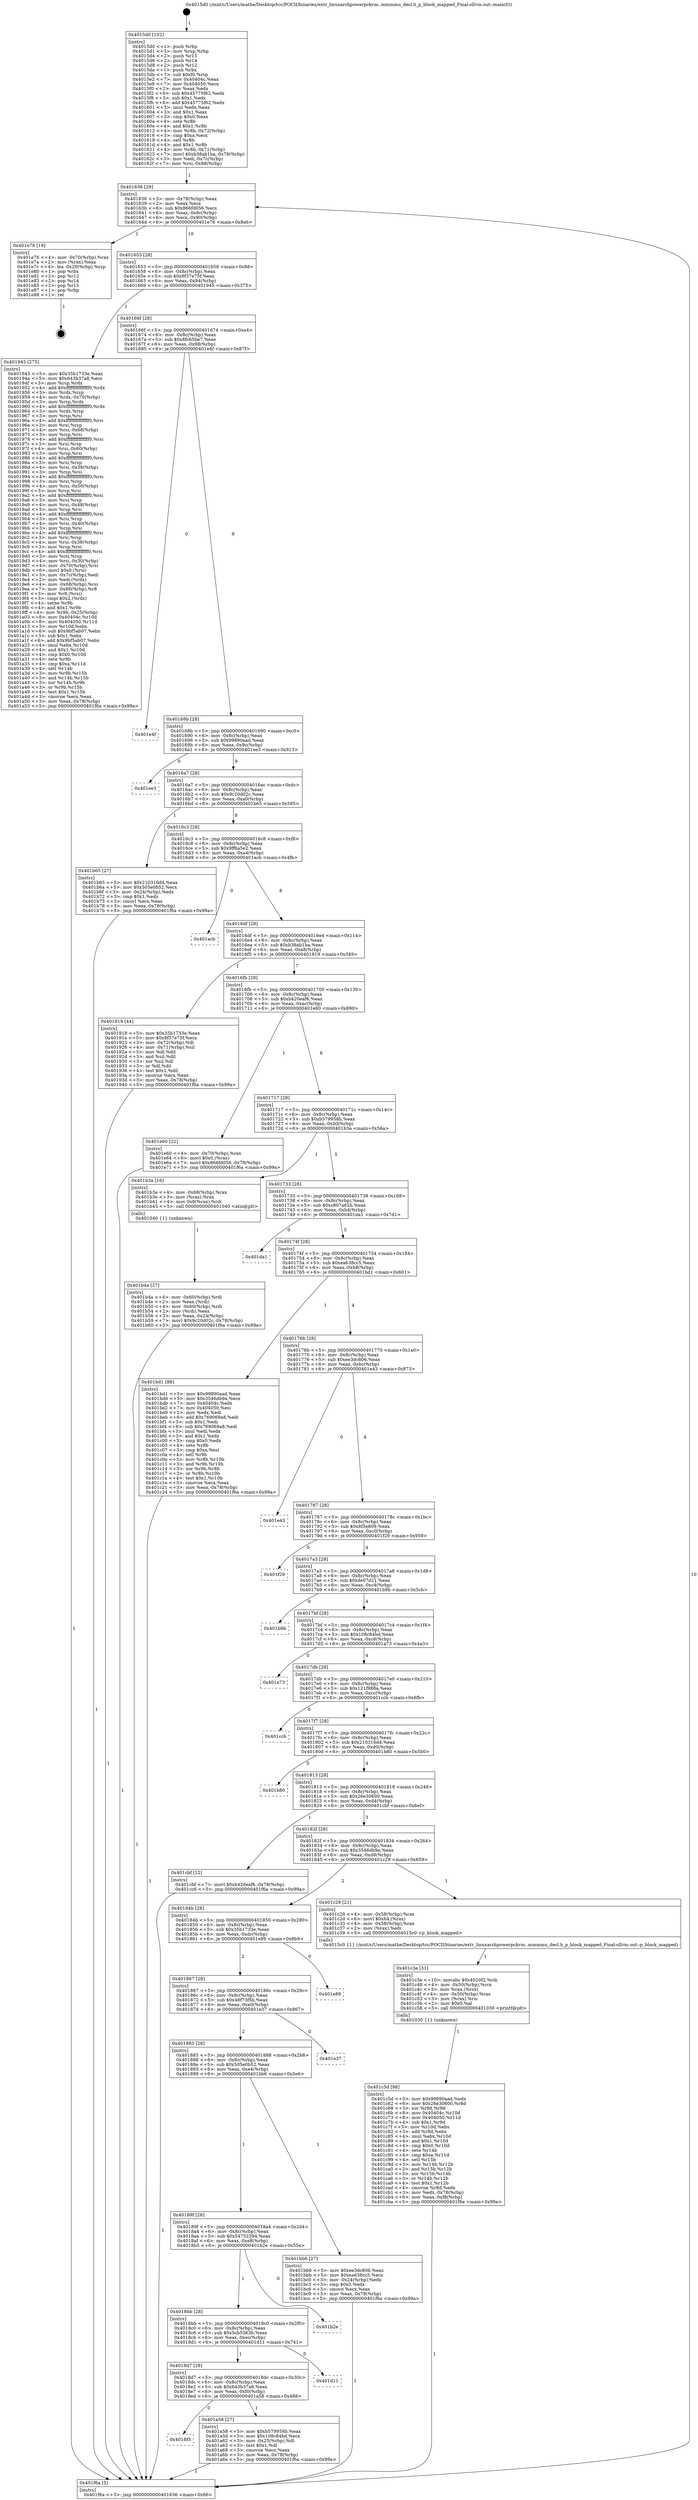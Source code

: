 digraph "0x4015d0" {
  label = "0x4015d0 (/mnt/c/Users/mathe/Desktop/tcc/POCII/binaries/extr_linuxarchpowerpckvm..mmmmu_decl.h_p_block_mapped_Final-ollvm.out::main(0))"
  labelloc = "t"
  node[shape=record]

  Entry [label="",width=0.3,height=0.3,shape=circle,fillcolor=black,style=filled]
  "0x401636" [label="{
     0x401636 [29]\l
     | [instrs]\l
     &nbsp;&nbsp;0x401636 \<+3\>: mov -0x78(%rbp),%eax\l
     &nbsp;&nbsp;0x401639 \<+2\>: mov %eax,%ecx\l
     &nbsp;&nbsp;0x40163b \<+6\>: sub $0x866fd056,%ecx\l
     &nbsp;&nbsp;0x401641 \<+6\>: mov %eax,-0x8c(%rbp)\l
     &nbsp;&nbsp;0x401647 \<+6\>: mov %ecx,-0x90(%rbp)\l
     &nbsp;&nbsp;0x40164d \<+6\>: je 0000000000401e76 \<main+0x8a6\>\l
  }"]
  "0x401e76" [label="{
     0x401e76 [19]\l
     | [instrs]\l
     &nbsp;&nbsp;0x401e76 \<+4\>: mov -0x70(%rbp),%rax\l
     &nbsp;&nbsp;0x401e7a \<+2\>: mov (%rax),%eax\l
     &nbsp;&nbsp;0x401e7c \<+4\>: lea -0x20(%rbp),%rsp\l
     &nbsp;&nbsp;0x401e80 \<+1\>: pop %rbx\l
     &nbsp;&nbsp;0x401e81 \<+2\>: pop %r12\l
     &nbsp;&nbsp;0x401e83 \<+2\>: pop %r14\l
     &nbsp;&nbsp;0x401e85 \<+2\>: pop %r15\l
     &nbsp;&nbsp;0x401e87 \<+1\>: pop %rbp\l
     &nbsp;&nbsp;0x401e88 \<+1\>: ret\l
  }"]
  "0x401653" [label="{
     0x401653 [28]\l
     | [instrs]\l
     &nbsp;&nbsp;0x401653 \<+5\>: jmp 0000000000401658 \<main+0x88\>\l
     &nbsp;&nbsp;0x401658 \<+6\>: mov -0x8c(%rbp),%eax\l
     &nbsp;&nbsp;0x40165e \<+5\>: sub $0x8f37e75f,%eax\l
     &nbsp;&nbsp;0x401663 \<+6\>: mov %eax,-0x94(%rbp)\l
     &nbsp;&nbsp;0x401669 \<+6\>: je 0000000000401945 \<main+0x375\>\l
  }"]
  Exit [label="",width=0.3,height=0.3,shape=circle,fillcolor=black,style=filled,peripheries=2]
  "0x401945" [label="{
     0x401945 [275]\l
     | [instrs]\l
     &nbsp;&nbsp;0x401945 \<+5\>: mov $0x35b1733e,%eax\l
     &nbsp;&nbsp;0x40194a \<+5\>: mov $0x643b37a8,%ecx\l
     &nbsp;&nbsp;0x40194f \<+3\>: mov %rsp,%rdx\l
     &nbsp;&nbsp;0x401952 \<+4\>: add $0xfffffffffffffff0,%rdx\l
     &nbsp;&nbsp;0x401956 \<+3\>: mov %rdx,%rsp\l
     &nbsp;&nbsp;0x401959 \<+4\>: mov %rdx,-0x70(%rbp)\l
     &nbsp;&nbsp;0x40195d \<+3\>: mov %rsp,%rdx\l
     &nbsp;&nbsp;0x401960 \<+4\>: add $0xfffffffffffffff0,%rdx\l
     &nbsp;&nbsp;0x401964 \<+3\>: mov %rdx,%rsp\l
     &nbsp;&nbsp;0x401967 \<+3\>: mov %rsp,%rsi\l
     &nbsp;&nbsp;0x40196a \<+4\>: add $0xfffffffffffffff0,%rsi\l
     &nbsp;&nbsp;0x40196e \<+3\>: mov %rsi,%rsp\l
     &nbsp;&nbsp;0x401971 \<+4\>: mov %rsi,-0x68(%rbp)\l
     &nbsp;&nbsp;0x401975 \<+3\>: mov %rsp,%rsi\l
     &nbsp;&nbsp;0x401978 \<+4\>: add $0xfffffffffffffff0,%rsi\l
     &nbsp;&nbsp;0x40197c \<+3\>: mov %rsi,%rsp\l
     &nbsp;&nbsp;0x40197f \<+4\>: mov %rsi,-0x60(%rbp)\l
     &nbsp;&nbsp;0x401983 \<+3\>: mov %rsp,%rsi\l
     &nbsp;&nbsp;0x401986 \<+4\>: add $0xfffffffffffffff0,%rsi\l
     &nbsp;&nbsp;0x40198a \<+3\>: mov %rsi,%rsp\l
     &nbsp;&nbsp;0x40198d \<+4\>: mov %rsi,-0x58(%rbp)\l
     &nbsp;&nbsp;0x401991 \<+3\>: mov %rsp,%rsi\l
     &nbsp;&nbsp;0x401994 \<+4\>: add $0xfffffffffffffff0,%rsi\l
     &nbsp;&nbsp;0x401998 \<+3\>: mov %rsi,%rsp\l
     &nbsp;&nbsp;0x40199b \<+4\>: mov %rsi,-0x50(%rbp)\l
     &nbsp;&nbsp;0x40199f \<+3\>: mov %rsp,%rsi\l
     &nbsp;&nbsp;0x4019a2 \<+4\>: add $0xfffffffffffffff0,%rsi\l
     &nbsp;&nbsp;0x4019a6 \<+3\>: mov %rsi,%rsp\l
     &nbsp;&nbsp;0x4019a9 \<+4\>: mov %rsi,-0x48(%rbp)\l
     &nbsp;&nbsp;0x4019ad \<+3\>: mov %rsp,%rsi\l
     &nbsp;&nbsp;0x4019b0 \<+4\>: add $0xfffffffffffffff0,%rsi\l
     &nbsp;&nbsp;0x4019b4 \<+3\>: mov %rsi,%rsp\l
     &nbsp;&nbsp;0x4019b7 \<+4\>: mov %rsi,-0x40(%rbp)\l
     &nbsp;&nbsp;0x4019bb \<+3\>: mov %rsp,%rsi\l
     &nbsp;&nbsp;0x4019be \<+4\>: add $0xfffffffffffffff0,%rsi\l
     &nbsp;&nbsp;0x4019c2 \<+3\>: mov %rsi,%rsp\l
     &nbsp;&nbsp;0x4019c5 \<+4\>: mov %rsi,-0x38(%rbp)\l
     &nbsp;&nbsp;0x4019c9 \<+3\>: mov %rsp,%rsi\l
     &nbsp;&nbsp;0x4019cc \<+4\>: add $0xfffffffffffffff0,%rsi\l
     &nbsp;&nbsp;0x4019d0 \<+3\>: mov %rsi,%rsp\l
     &nbsp;&nbsp;0x4019d3 \<+4\>: mov %rsi,-0x30(%rbp)\l
     &nbsp;&nbsp;0x4019d7 \<+4\>: mov -0x70(%rbp),%rsi\l
     &nbsp;&nbsp;0x4019db \<+6\>: movl $0x0,(%rsi)\l
     &nbsp;&nbsp;0x4019e1 \<+3\>: mov -0x7c(%rbp),%edi\l
     &nbsp;&nbsp;0x4019e4 \<+2\>: mov %edi,(%rdx)\l
     &nbsp;&nbsp;0x4019e6 \<+4\>: mov -0x68(%rbp),%rsi\l
     &nbsp;&nbsp;0x4019ea \<+7\>: mov -0x88(%rbp),%r8\l
     &nbsp;&nbsp;0x4019f1 \<+3\>: mov %r8,(%rsi)\l
     &nbsp;&nbsp;0x4019f4 \<+3\>: cmpl $0x2,(%rdx)\l
     &nbsp;&nbsp;0x4019f7 \<+4\>: setne %r9b\l
     &nbsp;&nbsp;0x4019fb \<+4\>: and $0x1,%r9b\l
     &nbsp;&nbsp;0x4019ff \<+4\>: mov %r9b,-0x25(%rbp)\l
     &nbsp;&nbsp;0x401a03 \<+8\>: mov 0x40404c,%r10d\l
     &nbsp;&nbsp;0x401a0b \<+8\>: mov 0x404050,%r11d\l
     &nbsp;&nbsp;0x401a13 \<+3\>: mov %r10d,%ebx\l
     &nbsp;&nbsp;0x401a16 \<+6\>: sub $0x9bf5ab07,%ebx\l
     &nbsp;&nbsp;0x401a1c \<+3\>: sub $0x1,%ebx\l
     &nbsp;&nbsp;0x401a1f \<+6\>: add $0x9bf5ab07,%ebx\l
     &nbsp;&nbsp;0x401a25 \<+4\>: imul %ebx,%r10d\l
     &nbsp;&nbsp;0x401a29 \<+4\>: and $0x1,%r10d\l
     &nbsp;&nbsp;0x401a2d \<+4\>: cmp $0x0,%r10d\l
     &nbsp;&nbsp;0x401a31 \<+4\>: sete %r9b\l
     &nbsp;&nbsp;0x401a35 \<+4\>: cmp $0xa,%r11d\l
     &nbsp;&nbsp;0x401a39 \<+4\>: setl %r14b\l
     &nbsp;&nbsp;0x401a3d \<+3\>: mov %r9b,%r15b\l
     &nbsp;&nbsp;0x401a40 \<+3\>: and %r14b,%r15b\l
     &nbsp;&nbsp;0x401a43 \<+3\>: xor %r14b,%r9b\l
     &nbsp;&nbsp;0x401a46 \<+3\>: or %r9b,%r15b\l
     &nbsp;&nbsp;0x401a49 \<+4\>: test $0x1,%r15b\l
     &nbsp;&nbsp;0x401a4d \<+3\>: cmovne %ecx,%eax\l
     &nbsp;&nbsp;0x401a50 \<+3\>: mov %eax,-0x78(%rbp)\l
     &nbsp;&nbsp;0x401a53 \<+5\>: jmp 0000000000401f6a \<main+0x99a\>\l
  }"]
  "0x40166f" [label="{
     0x40166f [28]\l
     | [instrs]\l
     &nbsp;&nbsp;0x40166f \<+5\>: jmp 0000000000401674 \<main+0xa4\>\l
     &nbsp;&nbsp;0x401674 \<+6\>: mov -0x8c(%rbp),%eax\l
     &nbsp;&nbsp;0x40167a \<+5\>: sub $0x8fc65be7,%eax\l
     &nbsp;&nbsp;0x40167f \<+6\>: mov %eax,-0x98(%rbp)\l
     &nbsp;&nbsp;0x401685 \<+6\>: je 0000000000401e4f \<main+0x87f\>\l
  }"]
  "0x401c5d" [label="{
     0x401c5d [98]\l
     | [instrs]\l
     &nbsp;&nbsp;0x401c5d \<+5\>: mov $0x99890aad,%edx\l
     &nbsp;&nbsp;0x401c62 \<+6\>: mov $0x26e30600,%r8d\l
     &nbsp;&nbsp;0x401c68 \<+3\>: xor %r9d,%r9d\l
     &nbsp;&nbsp;0x401c6b \<+8\>: mov 0x40404c,%r10d\l
     &nbsp;&nbsp;0x401c73 \<+8\>: mov 0x404050,%r11d\l
     &nbsp;&nbsp;0x401c7b \<+4\>: sub $0x1,%r9d\l
     &nbsp;&nbsp;0x401c7f \<+3\>: mov %r10d,%ebx\l
     &nbsp;&nbsp;0x401c82 \<+3\>: add %r9d,%ebx\l
     &nbsp;&nbsp;0x401c85 \<+4\>: imul %ebx,%r10d\l
     &nbsp;&nbsp;0x401c89 \<+4\>: and $0x1,%r10d\l
     &nbsp;&nbsp;0x401c8d \<+4\>: cmp $0x0,%r10d\l
     &nbsp;&nbsp;0x401c91 \<+4\>: sete %r14b\l
     &nbsp;&nbsp;0x401c95 \<+4\>: cmp $0xa,%r11d\l
     &nbsp;&nbsp;0x401c99 \<+4\>: setl %r15b\l
     &nbsp;&nbsp;0x401c9d \<+3\>: mov %r14b,%r12b\l
     &nbsp;&nbsp;0x401ca0 \<+3\>: and %r15b,%r12b\l
     &nbsp;&nbsp;0x401ca3 \<+3\>: xor %r15b,%r14b\l
     &nbsp;&nbsp;0x401ca6 \<+3\>: or %r14b,%r12b\l
     &nbsp;&nbsp;0x401ca9 \<+4\>: test $0x1,%r12b\l
     &nbsp;&nbsp;0x401cad \<+4\>: cmovne %r8d,%edx\l
     &nbsp;&nbsp;0x401cb1 \<+3\>: mov %edx,-0x78(%rbp)\l
     &nbsp;&nbsp;0x401cb4 \<+6\>: mov %eax,-0xf8(%rbp)\l
     &nbsp;&nbsp;0x401cba \<+5\>: jmp 0000000000401f6a \<main+0x99a\>\l
  }"]
  "0x401e4f" [label="{
     0x401e4f\l
  }", style=dashed]
  "0x40168b" [label="{
     0x40168b [28]\l
     | [instrs]\l
     &nbsp;&nbsp;0x40168b \<+5\>: jmp 0000000000401690 \<main+0xc0\>\l
     &nbsp;&nbsp;0x401690 \<+6\>: mov -0x8c(%rbp),%eax\l
     &nbsp;&nbsp;0x401696 \<+5\>: sub $0x99890aad,%eax\l
     &nbsp;&nbsp;0x40169b \<+6\>: mov %eax,-0x9c(%rbp)\l
     &nbsp;&nbsp;0x4016a1 \<+6\>: je 0000000000401ee3 \<main+0x913\>\l
  }"]
  "0x401c3e" [label="{
     0x401c3e [31]\l
     | [instrs]\l
     &nbsp;&nbsp;0x401c3e \<+10\>: movabs $0x4020f2,%rdi\l
     &nbsp;&nbsp;0x401c48 \<+4\>: mov -0x50(%rbp),%rcx\l
     &nbsp;&nbsp;0x401c4c \<+3\>: mov %rax,(%rcx)\l
     &nbsp;&nbsp;0x401c4f \<+4\>: mov -0x50(%rbp),%rax\l
     &nbsp;&nbsp;0x401c53 \<+3\>: mov (%rax),%rsi\l
     &nbsp;&nbsp;0x401c56 \<+2\>: mov $0x0,%al\l
     &nbsp;&nbsp;0x401c58 \<+5\>: call 0000000000401030 \<printf@plt\>\l
     | [calls]\l
     &nbsp;&nbsp;0x401030 \{1\} (unknown)\l
  }"]
  "0x401ee3" [label="{
     0x401ee3\l
  }", style=dashed]
  "0x4016a7" [label="{
     0x4016a7 [28]\l
     | [instrs]\l
     &nbsp;&nbsp;0x4016a7 \<+5\>: jmp 00000000004016ac \<main+0xdc\>\l
     &nbsp;&nbsp;0x4016ac \<+6\>: mov -0x8c(%rbp),%eax\l
     &nbsp;&nbsp;0x4016b2 \<+5\>: sub $0x9c20d02c,%eax\l
     &nbsp;&nbsp;0x4016b7 \<+6\>: mov %eax,-0xa0(%rbp)\l
     &nbsp;&nbsp;0x4016bd \<+6\>: je 0000000000401b65 \<main+0x595\>\l
  }"]
  "0x401b4a" [label="{
     0x401b4a [27]\l
     | [instrs]\l
     &nbsp;&nbsp;0x401b4a \<+4\>: mov -0x60(%rbp),%rdi\l
     &nbsp;&nbsp;0x401b4e \<+2\>: mov %eax,(%rdi)\l
     &nbsp;&nbsp;0x401b50 \<+4\>: mov -0x60(%rbp),%rdi\l
     &nbsp;&nbsp;0x401b54 \<+2\>: mov (%rdi),%eax\l
     &nbsp;&nbsp;0x401b56 \<+3\>: mov %eax,-0x24(%rbp)\l
     &nbsp;&nbsp;0x401b59 \<+7\>: movl $0x9c20d02c,-0x78(%rbp)\l
     &nbsp;&nbsp;0x401b60 \<+5\>: jmp 0000000000401f6a \<main+0x99a\>\l
  }"]
  "0x401b65" [label="{
     0x401b65 [27]\l
     | [instrs]\l
     &nbsp;&nbsp;0x401b65 \<+5\>: mov $0x210316d4,%eax\l
     &nbsp;&nbsp;0x401b6a \<+5\>: mov $0x505e0b52,%ecx\l
     &nbsp;&nbsp;0x401b6f \<+3\>: mov -0x24(%rbp),%edx\l
     &nbsp;&nbsp;0x401b72 \<+3\>: cmp $0x1,%edx\l
     &nbsp;&nbsp;0x401b75 \<+3\>: cmovl %ecx,%eax\l
     &nbsp;&nbsp;0x401b78 \<+3\>: mov %eax,-0x78(%rbp)\l
     &nbsp;&nbsp;0x401b7b \<+5\>: jmp 0000000000401f6a \<main+0x99a\>\l
  }"]
  "0x4016c3" [label="{
     0x4016c3 [28]\l
     | [instrs]\l
     &nbsp;&nbsp;0x4016c3 \<+5\>: jmp 00000000004016c8 \<main+0xf8\>\l
     &nbsp;&nbsp;0x4016c8 \<+6\>: mov -0x8c(%rbp),%eax\l
     &nbsp;&nbsp;0x4016ce \<+5\>: sub $0x9ff6a5e2,%eax\l
     &nbsp;&nbsp;0x4016d3 \<+6\>: mov %eax,-0xa4(%rbp)\l
     &nbsp;&nbsp;0x4016d9 \<+6\>: je 0000000000401acb \<main+0x4fb\>\l
  }"]
  "0x4018f3" [label="{
     0x4018f3\l
  }", style=dashed]
  "0x401acb" [label="{
     0x401acb\l
  }", style=dashed]
  "0x4016df" [label="{
     0x4016df [28]\l
     | [instrs]\l
     &nbsp;&nbsp;0x4016df \<+5\>: jmp 00000000004016e4 \<main+0x114\>\l
     &nbsp;&nbsp;0x4016e4 \<+6\>: mov -0x8c(%rbp),%eax\l
     &nbsp;&nbsp;0x4016ea \<+5\>: sub $0xb38ab1ba,%eax\l
     &nbsp;&nbsp;0x4016ef \<+6\>: mov %eax,-0xa8(%rbp)\l
     &nbsp;&nbsp;0x4016f5 \<+6\>: je 0000000000401919 \<main+0x349\>\l
  }"]
  "0x401a58" [label="{
     0x401a58 [27]\l
     | [instrs]\l
     &nbsp;&nbsp;0x401a58 \<+5\>: mov $0xb579958b,%eax\l
     &nbsp;&nbsp;0x401a5d \<+5\>: mov $0x108c84bd,%ecx\l
     &nbsp;&nbsp;0x401a62 \<+3\>: mov -0x25(%rbp),%dl\l
     &nbsp;&nbsp;0x401a65 \<+3\>: test $0x1,%dl\l
     &nbsp;&nbsp;0x401a68 \<+3\>: cmovne %ecx,%eax\l
     &nbsp;&nbsp;0x401a6b \<+3\>: mov %eax,-0x78(%rbp)\l
     &nbsp;&nbsp;0x401a6e \<+5\>: jmp 0000000000401f6a \<main+0x99a\>\l
  }"]
  "0x401919" [label="{
     0x401919 [44]\l
     | [instrs]\l
     &nbsp;&nbsp;0x401919 \<+5\>: mov $0x35b1733e,%eax\l
     &nbsp;&nbsp;0x40191e \<+5\>: mov $0x8f37e75f,%ecx\l
     &nbsp;&nbsp;0x401923 \<+3\>: mov -0x72(%rbp),%dl\l
     &nbsp;&nbsp;0x401926 \<+4\>: mov -0x71(%rbp),%sil\l
     &nbsp;&nbsp;0x40192a \<+3\>: mov %dl,%dil\l
     &nbsp;&nbsp;0x40192d \<+3\>: and %sil,%dil\l
     &nbsp;&nbsp;0x401930 \<+3\>: xor %sil,%dl\l
     &nbsp;&nbsp;0x401933 \<+3\>: or %dl,%dil\l
     &nbsp;&nbsp;0x401936 \<+4\>: test $0x1,%dil\l
     &nbsp;&nbsp;0x40193a \<+3\>: cmovne %ecx,%eax\l
     &nbsp;&nbsp;0x40193d \<+3\>: mov %eax,-0x78(%rbp)\l
     &nbsp;&nbsp;0x401940 \<+5\>: jmp 0000000000401f6a \<main+0x99a\>\l
  }"]
  "0x4016fb" [label="{
     0x4016fb [28]\l
     | [instrs]\l
     &nbsp;&nbsp;0x4016fb \<+5\>: jmp 0000000000401700 \<main+0x130\>\l
     &nbsp;&nbsp;0x401700 \<+6\>: mov -0x8c(%rbp),%eax\l
     &nbsp;&nbsp;0x401706 \<+5\>: sub $0xb420eaf6,%eax\l
     &nbsp;&nbsp;0x40170b \<+6\>: mov %eax,-0xac(%rbp)\l
     &nbsp;&nbsp;0x401711 \<+6\>: je 0000000000401e60 \<main+0x890\>\l
  }"]
  "0x401f6a" [label="{
     0x401f6a [5]\l
     | [instrs]\l
     &nbsp;&nbsp;0x401f6a \<+5\>: jmp 0000000000401636 \<main+0x66\>\l
  }"]
  "0x4015d0" [label="{
     0x4015d0 [102]\l
     | [instrs]\l
     &nbsp;&nbsp;0x4015d0 \<+1\>: push %rbp\l
     &nbsp;&nbsp;0x4015d1 \<+3\>: mov %rsp,%rbp\l
     &nbsp;&nbsp;0x4015d4 \<+2\>: push %r15\l
     &nbsp;&nbsp;0x4015d6 \<+2\>: push %r14\l
     &nbsp;&nbsp;0x4015d8 \<+2\>: push %r12\l
     &nbsp;&nbsp;0x4015da \<+1\>: push %rbx\l
     &nbsp;&nbsp;0x4015db \<+7\>: sub $0xf0,%rsp\l
     &nbsp;&nbsp;0x4015e2 \<+7\>: mov 0x40404c,%eax\l
     &nbsp;&nbsp;0x4015e9 \<+7\>: mov 0x404050,%ecx\l
     &nbsp;&nbsp;0x4015f0 \<+2\>: mov %eax,%edx\l
     &nbsp;&nbsp;0x4015f2 \<+6\>: sub $0x45775f62,%edx\l
     &nbsp;&nbsp;0x4015f8 \<+3\>: sub $0x1,%edx\l
     &nbsp;&nbsp;0x4015fb \<+6\>: add $0x45775f62,%edx\l
     &nbsp;&nbsp;0x401601 \<+3\>: imul %edx,%eax\l
     &nbsp;&nbsp;0x401604 \<+3\>: and $0x1,%eax\l
     &nbsp;&nbsp;0x401607 \<+3\>: cmp $0x0,%eax\l
     &nbsp;&nbsp;0x40160a \<+4\>: sete %r8b\l
     &nbsp;&nbsp;0x40160e \<+4\>: and $0x1,%r8b\l
     &nbsp;&nbsp;0x401612 \<+4\>: mov %r8b,-0x72(%rbp)\l
     &nbsp;&nbsp;0x401616 \<+3\>: cmp $0xa,%ecx\l
     &nbsp;&nbsp;0x401619 \<+4\>: setl %r8b\l
     &nbsp;&nbsp;0x40161d \<+4\>: and $0x1,%r8b\l
     &nbsp;&nbsp;0x401621 \<+4\>: mov %r8b,-0x71(%rbp)\l
     &nbsp;&nbsp;0x401625 \<+7\>: movl $0xb38ab1ba,-0x78(%rbp)\l
     &nbsp;&nbsp;0x40162c \<+3\>: mov %edi,-0x7c(%rbp)\l
     &nbsp;&nbsp;0x40162f \<+7\>: mov %rsi,-0x88(%rbp)\l
  }"]
  "0x4018d7" [label="{
     0x4018d7 [28]\l
     | [instrs]\l
     &nbsp;&nbsp;0x4018d7 \<+5\>: jmp 00000000004018dc \<main+0x30c\>\l
     &nbsp;&nbsp;0x4018dc \<+6\>: mov -0x8c(%rbp),%eax\l
     &nbsp;&nbsp;0x4018e2 \<+5\>: sub $0x643b37a8,%eax\l
     &nbsp;&nbsp;0x4018e7 \<+6\>: mov %eax,-0xf0(%rbp)\l
     &nbsp;&nbsp;0x4018ed \<+6\>: je 0000000000401a58 \<main+0x488\>\l
  }"]
  "0x401d11" [label="{
     0x401d11\l
  }", style=dashed]
  "0x401e60" [label="{
     0x401e60 [22]\l
     | [instrs]\l
     &nbsp;&nbsp;0x401e60 \<+4\>: mov -0x70(%rbp),%rax\l
     &nbsp;&nbsp;0x401e64 \<+6\>: movl $0x0,(%rax)\l
     &nbsp;&nbsp;0x401e6a \<+7\>: movl $0x866fd056,-0x78(%rbp)\l
     &nbsp;&nbsp;0x401e71 \<+5\>: jmp 0000000000401f6a \<main+0x99a\>\l
  }"]
  "0x401717" [label="{
     0x401717 [28]\l
     | [instrs]\l
     &nbsp;&nbsp;0x401717 \<+5\>: jmp 000000000040171c \<main+0x14c\>\l
     &nbsp;&nbsp;0x40171c \<+6\>: mov -0x8c(%rbp),%eax\l
     &nbsp;&nbsp;0x401722 \<+5\>: sub $0xb579958b,%eax\l
     &nbsp;&nbsp;0x401727 \<+6\>: mov %eax,-0xb0(%rbp)\l
     &nbsp;&nbsp;0x40172d \<+6\>: je 0000000000401b3a \<main+0x56a\>\l
  }"]
  "0x4018bb" [label="{
     0x4018bb [28]\l
     | [instrs]\l
     &nbsp;&nbsp;0x4018bb \<+5\>: jmp 00000000004018c0 \<main+0x2f0\>\l
     &nbsp;&nbsp;0x4018c0 \<+6\>: mov -0x8c(%rbp),%eax\l
     &nbsp;&nbsp;0x4018c6 \<+5\>: sub $0x5cb5363b,%eax\l
     &nbsp;&nbsp;0x4018cb \<+6\>: mov %eax,-0xec(%rbp)\l
     &nbsp;&nbsp;0x4018d1 \<+6\>: je 0000000000401d11 \<main+0x741\>\l
  }"]
  "0x401b3a" [label="{
     0x401b3a [16]\l
     | [instrs]\l
     &nbsp;&nbsp;0x401b3a \<+4\>: mov -0x68(%rbp),%rax\l
     &nbsp;&nbsp;0x401b3e \<+3\>: mov (%rax),%rax\l
     &nbsp;&nbsp;0x401b41 \<+4\>: mov 0x8(%rax),%rdi\l
     &nbsp;&nbsp;0x401b45 \<+5\>: call 0000000000401040 \<atoi@plt\>\l
     | [calls]\l
     &nbsp;&nbsp;0x401040 \{1\} (unknown)\l
  }"]
  "0x401733" [label="{
     0x401733 [28]\l
     | [instrs]\l
     &nbsp;&nbsp;0x401733 \<+5\>: jmp 0000000000401738 \<main+0x168\>\l
     &nbsp;&nbsp;0x401738 \<+6\>: mov -0x8c(%rbp),%eax\l
     &nbsp;&nbsp;0x40173e \<+5\>: sub $0xc807a62b,%eax\l
     &nbsp;&nbsp;0x401743 \<+6\>: mov %eax,-0xb4(%rbp)\l
     &nbsp;&nbsp;0x401749 \<+6\>: je 0000000000401da1 \<main+0x7d1\>\l
  }"]
  "0x401b2e" [label="{
     0x401b2e\l
  }", style=dashed]
  "0x401da1" [label="{
     0x401da1\l
  }", style=dashed]
  "0x40174f" [label="{
     0x40174f [28]\l
     | [instrs]\l
     &nbsp;&nbsp;0x40174f \<+5\>: jmp 0000000000401754 \<main+0x184\>\l
     &nbsp;&nbsp;0x401754 \<+6\>: mov -0x8c(%rbp),%eax\l
     &nbsp;&nbsp;0x40175a \<+5\>: sub $0xea638cc5,%eax\l
     &nbsp;&nbsp;0x40175f \<+6\>: mov %eax,-0xb8(%rbp)\l
     &nbsp;&nbsp;0x401765 \<+6\>: je 0000000000401bd1 \<main+0x601\>\l
  }"]
  "0x40189f" [label="{
     0x40189f [28]\l
     | [instrs]\l
     &nbsp;&nbsp;0x40189f \<+5\>: jmp 00000000004018a4 \<main+0x2d4\>\l
     &nbsp;&nbsp;0x4018a4 \<+6\>: mov -0x8c(%rbp),%eax\l
     &nbsp;&nbsp;0x4018aa \<+5\>: sub $0x54752394,%eax\l
     &nbsp;&nbsp;0x4018af \<+6\>: mov %eax,-0xe8(%rbp)\l
     &nbsp;&nbsp;0x4018b5 \<+6\>: je 0000000000401b2e \<main+0x55e\>\l
  }"]
  "0x401bd1" [label="{
     0x401bd1 [88]\l
     | [instrs]\l
     &nbsp;&nbsp;0x401bd1 \<+5\>: mov $0x99890aad,%eax\l
     &nbsp;&nbsp;0x401bd6 \<+5\>: mov $0x3546db9a,%ecx\l
     &nbsp;&nbsp;0x401bdb \<+7\>: mov 0x40404c,%edx\l
     &nbsp;&nbsp;0x401be2 \<+7\>: mov 0x404050,%esi\l
     &nbsp;&nbsp;0x401be9 \<+2\>: mov %edx,%edi\l
     &nbsp;&nbsp;0x401beb \<+6\>: add $0x769069a8,%edi\l
     &nbsp;&nbsp;0x401bf1 \<+3\>: sub $0x1,%edi\l
     &nbsp;&nbsp;0x401bf4 \<+6\>: sub $0x769069a8,%edi\l
     &nbsp;&nbsp;0x401bfa \<+3\>: imul %edi,%edx\l
     &nbsp;&nbsp;0x401bfd \<+3\>: and $0x1,%edx\l
     &nbsp;&nbsp;0x401c00 \<+3\>: cmp $0x0,%edx\l
     &nbsp;&nbsp;0x401c03 \<+4\>: sete %r8b\l
     &nbsp;&nbsp;0x401c07 \<+3\>: cmp $0xa,%esi\l
     &nbsp;&nbsp;0x401c0a \<+4\>: setl %r9b\l
     &nbsp;&nbsp;0x401c0e \<+3\>: mov %r8b,%r10b\l
     &nbsp;&nbsp;0x401c11 \<+3\>: and %r9b,%r10b\l
     &nbsp;&nbsp;0x401c14 \<+3\>: xor %r9b,%r8b\l
     &nbsp;&nbsp;0x401c17 \<+3\>: or %r8b,%r10b\l
     &nbsp;&nbsp;0x401c1a \<+4\>: test $0x1,%r10b\l
     &nbsp;&nbsp;0x401c1e \<+3\>: cmovne %ecx,%eax\l
     &nbsp;&nbsp;0x401c21 \<+3\>: mov %eax,-0x78(%rbp)\l
     &nbsp;&nbsp;0x401c24 \<+5\>: jmp 0000000000401f6a \<main+0x99a\>\l
  }"]
  "0x40176b" [label="{
     0x40176b [28]\l
     | [instrs]\l
     &nbsp;&nbsp;0x40176b \<+5\>: jmp 0000000000401770 \<main+0x1a0\>\l
     &nbsp;&nbsp;0x401770 \<+6\>: mov -0x8c(%rbp),%eax\l
     &nbsp;&nbsp;0x401776 \<+5\>: sub $0xee3dc806,%eax\l
     &nbsp;&nbsp;0x40177b \<+6\>: mov %eax,-0xbc(%rbp)\l
     &nbsp;&nbsp;0x401781 \<+6\>: je 0000000000401e43 \<main+0x873\>\l
  }"]
  "0x401bb6" [label="{
     0x401bb6 [27]\l
     | [instrs]\l
     &nbsp;&nbsp;0x401bb6 \<+5\>: mov $0xee3dc806,%eax\l
     &nbsp;&nbsp;0x401bbb \<+5\>: mov $0xea638cc5,%ecx\l
     &nbsp;&nbsp;0x401bc0 \<+3\>: mov -0x24(%rbp),%edx\l
     &nbsp;&nbsp;0x401bc3 \<+3\>: cmp $0x0,%edx\l
     &nbsp;&nbsp;0x401bc6 \<+3\>: cmove %ecx,%eax\l
     &nbsp;&nbsp;0x401bc9 \<+3\>: mov %eax,-0x78(%rbp)\l
     &nbsp;&nbsp;0x401bcc \<+5\>: jmp 0000000000401f6a \<main+0x99a\>\l
  }"]
  "0x401e43" [label="{
     0x401e43\l
  }", style=dashed]
  "0x401787" [label="{
     0x401787 [28]\l
     | [instrs]\l
     &nbsp;&nbsp;0x401787 \<+5\>: jmp 000000000040178c \<main+0x1bc\>\l
     &nbsp;&nbsp;0x40178c \<+6\>: mov -0x8c(%rbp),%eax\l
     &nbsp;&nbsp;0x401792 \<+5\>: sub $0x8f5e809,%eax\l
     &nbsp;&nbsp;0x401797 \<+6\>: mov %eax,-0xc0(%rbp)\l
     &nbsp;&nbsp;0x40179d \<+6\>: je 0000000000401f29 \<main+0x959\>\l
  }"]
  "0x401883" [label="{
     0x401883 [28]\l
     | [instrs]\l
     &nbsp;&nbsp;0x401883 \<+5\>: jmp 0000000000401888 \<main+0x2b8\>\l
     &nbsp;&nbsp;0x401888 \<+6\>: mov -0x8c(%rbp),%eax\l
     &nbsp;&nbsp;0x40188e \<+5\>: sub $0x505e0b52,%eax\l
     &nbsp;&nbsp;0x401893 \<+6\>: mov %eax,-0xe4(%rbp)\l
     &nbsp;&nbsp;0x401899 \<+6\>: je 0000000000401bb6 \<main+0x5e6\>\l
  }"]
  "0x401f29" [label="{
     0x401f29\l
  }", style=dashed]
  "0x4017a3" [label="{
     0x4017a3 [28]\l
     | [instrs]\l
     &nbsp;&nbsp;0x4017a3 \<+5\>: jmp 00000000004017a8 \<main+0x1d8\>\l
     &nbsp;&nbsp;0x4017a8 \<+6\>: mov -0x8c(%rbp),%eax\l
     &nbsp;&nbsp;0x4017ae \<+5\>: sub $0xde07d21,%eax\l
     &nbsp;&nbsp;0x4017b3 \<+6\>: mov %eax,-0xc4(%rbp)\l
     &nbsp;&nbsp;0x4017b9 \<+6\>: je 0000000000401b9b \<main+0x5cb\>\l
  }"]
  "0x401e37" [label="{
     0x401e37\l
  }", style=dashed]
  "0x401b9b" [label="{
     0x401b9b\l
  }", style=dashed]
  "0x4017bf" [label="{
     0x4017bf [28]\l
     | [instrs]\l
     &nbsp;&nbsp;0x4017bf \<+5\>: jmp 00000000004017c4 \<main+0x1f4\>\l
     &nbsp;&nbsp;0x4017c4 \<+6\>: mov -0x8c(%rbp),%eax\l
     &nbsp;&nbsp;0x4017ca \<+5\>: sub $0x108c84bd,%eax\l
     &nbsp;&nbsp;0x4017cf \<+6\>: mov %eax,-0xc8(%rbp)\l
     &nbsp;&nbsp;0x4017d5 \<+6\>: je 0000000000401a73 \<main+0x4a3\>\l
  }"]
  "0x401867" [label="{
     0x401867 [28]\l
     | [instrs]\l
     &nbsp;&nbsp;0x401867 \<+5\>: jmp 000000000040186c \<main+0x29c\>\l
     &nbsp;&nbsp;0x40186c \<+6\>: mov -0x8c(%rbp),%eax\l
     &nbsp;&nbsp;0x401872 \<+5\>: sub $0x48f73f5b,%eax\l
     &nbsp;&nbsp;0x401877 \<+6\>: mov %eax,-0xe0(%rbp)\l
     &nbsp;&nbsp;0x40187d \<+6\>: je 0000000000401e37 \<main+0x867\>\l
  }"]
  "0x401a73" [label="{
     0x401a73\l
  }", style=dashed]
  "0x4017db" [label="{
     0x4017db [28]\l
     | [instrs]\l
     &nbsp;&nbsp;0x4017db \<+5\>: jmp 00000000004017e0 \<main+0x210\>\l
     &nbsp;&nbsp;0x4017e0 \<+6\>: mov -0x8c(%rbp),%eax\l
     &nbsp;&nbsp;0x4017e6 \<+5\>: sub $0x121f988a,%eax\l
     &nbsp;&nbsp;0x4017eb \<+6\>: mov %eax,-0xcc(%rbp)\l
     &nbsp;&nbsp;0x4017f1 \<+6\>: je 0000000000401ccb \<main+0x6fb\>\l
  }"]
  "0x401e89" [label="{
     0x401e89\l
  }", style=dashed]
  "0x401ccb" [label="{
     0x401ccb\l
  }", style=dashed]
  "0x4017f7" [label="{
     0x4017f7 [28]\l
     | [instrs]\l
     &nbsp;&nbsp;0x4017f7 \<+5\>: jmp 00000000004017fc \<main+0x22c\>\l
     &nbsp;&nbsp;0x4017fc \<+6\>: mov -0x8c(%rbp),%eax\l
     &nbsp;&nbsp;0x401802 \<+5\>: sub $0x210316d4,%eax\l
     &nbsp;&nbsp;0x401807 \<+6\>: mov %eax,-0xd0(%rbp)\l
     &nbsp;&nbsp;0x40180d \<+6\>: je 0000000000401b80 \<main+0x5b0\>\l
  }"]
  "0x40184b" [label="{
     0x40184b [28]\l
     | [instrs]\l
     &nbsp;&nbsp;0x40184b \<+5\>: jmp 0000000000401850 \<main+0x280\>\l
     &nbsp;&nbsp;0x401850 \<+6\>: mov -0x8c(%rbp),%eax\l
     &nbsp;&nbsp;0x401856 \<+5\>: sub $0x35b1733e,%eax\l
     &nbsp;&nbsp;0x40185b \<+6\>: mov %eax,-0xdc(%rbp)\l
     &nbsp;&nbsp;0x401861 \<+6\>: je 0000000000401e89 \<main+0x8b9\>\l
  }"]
  "0x401b80" [label="{
     0x401b80\l
  }", style=dashed]
  "0x401813" [label="{
     0x401813 [28]\l
     | [instrs]\l
     &nbsp;&nbsp;0x401813 \<+5\>: jmp 0000000000401818 \<main+0x248\>\l
     &nbsp;&nbsp;0x401818 \<+6\>: mov -0x8c(%rbp),%eax\l
     &nbsp;&nbsp;0x40181e \<+5\>: sub $0x26e30600,%eax\l
     &nbsp;&nbsp;0x401823 \<+6\>: mov %eax,-0xd4(%rbp)\l
     &nbsp;&nbsp;0x401829 \<+6\>: je 0000000000401cbf \<main+0x6ef\>\l
  }"]
  "0x401c29" [label="{
     0x401c29 [21]\l
     | [instrs]\l
     &nbsp;&nbsp;0x401c29 \<+4\>: mov -0x58(%rbp),%rax\l
     &nbsp;&nbsp;0x401c2d \<+6\>: movl $0x64,(%rax)\l
     &nbsp;&nbsp;0x401c33 \<+4\>: mov -0x58(%rbp),%rax\l
     &nbsp;&nbsp;0x401c37 \<+2\>: mov (%rax),%edi\l
     &nbsp;&nbsp;0x401c39 \<+5\>: call 00000000004015c0 \<p_block_mapped\>\l
     | [calls]\l
     &nbsp;&nbsp;0x4015c0 \{1\} (/mnt/c/Users/mathe/Desktop/tcc/POCII/binaries/extr_linuxarchpowerpckvm..mmmmu_decl.h_p_block_mapped_Final-ollvm.out::p_block_mapped)\l
  }"]
  "0x401cbf" [label="{
     0x401cbf [12]\l
     | [instrs]\l
     &nbsp;&nbsp;0x401cbf \<+7\>: movl $0xb420eaf6,-0x78(%rbp)\l
     &nbsp;&nbsp;0x401cc6 \<+5\>: jmp 0000000000401f6a \<main+0x99a\>\l
  }"]
  "0x40182f" [label="{
     0x40182f [28]\l
     | [instrs]\l
     &nbsp;&nbsp;0x40182f \<+5\>: jmp 0000000000401834 \<main+0x264\>\l
     &nbsp;&nbsp;0x401834 \<+6\>: mov -0x8c(%rbp),%eax\l
     &nbsp;&nbsp;0x40183a \<+5\>: sub $0x3546db9a,%eax\l
     &nbsp;&nbsp;0x40183f \<+6\>: mov %eax,-0xd8(%rbp)\l
     &nbsp;&nbsp;0x401845 \<+6\>: je 0000000000401c29 \<main+0x659\>\l
  }"]
  Entry -> "0x4015d0" [label=" 1"]
  "0x401636" -> "0x401e76" [label=" 1"]
  "0x401636" -> "0x401653" [label=" 10"]
  "0x401e76" -> Exit [label=" 1"]
  "0x401653" -> "0x401945" [label=" 1"]
  "0x401653" -> "0x40166f" [label=" 9"]
  "0x401e60" -> "0x401f6a" [label=" 1"]
  "0x40166f" -> "0x401e4f" [label=" 0"]
  "0x40166f" -> "0x40168b" [label=" 9"]
  "0x401cbf" -> "0x401f6a" [label=" 1"]
  "0x40168b" -> "0x401ee3" [label=" 0"]
  "0x40168b" -> "0x4016a7" [label=" 9"]
  "0x401c5d" -> "0x401f6a" [label=" 1"]
  "0x4016a7" -> "0x401b65" [label=" 1"]
  "0x4016a7" -> "0x4016c3" [label=" 8"]
  "0x401c3e" -> "0x401c5d" [label=" 1"]
  "0x4016c3" -> "0x401acb" [label=" 0"]
  "0x4016c3" -> "0x4016df" [label=" 8"]
  "0x401c29" -> "0x401c3e" [label=" 1"]
  "0x4016df" -> "0x401919" [label=" 1"]
  "0x4016df" -> "0x4016fb" [label=" 7"]
  "0x401919" -> "0x401f6a" [label=" 1"]
  "0x4015d0" -> "0x401636" [label=" 1"]
  "0x401f6a" -> "0x401636" [label=" 10"]
  "0x401bd1" -> "0x401f6a" [label=" 1"]
  "0x401945" -> "0x401f6a" [label=" 1"]
  "0x401b65" -> "0x401f6a" [label=" 1"]
  "0x4016fb" -> "0x401e60" [label=" 1"]
  "0x4016fb" -> "0x401717" [label=" 6"]
  "0x401b4a" -> "0x401f6a" [label=" 1"]
  "0x401717" -> "0x401b3a" [label=" 1"]
  "0x401717" -> "0x401733" [label=" 5"]
  "0x401a58" -> "0x401f6a" [label=" 1"]
  "0x401733" -> "0x401da1" [label=" 0"]
  "0x401733" -> "0x40174f" [label=" 5"]
  "0x4018d7" -> "0x4018f3" [label=" 0"]
  "0x40174f" -> "0x401bd1" [label=" 1"]
  "0x40174f" -> "0x40176b" [label=" 4"]
  "0x401bb6" -> "0x401f6a" [label=" 1"]
  "0x40176b" -> "0x401e43" [label=" 0"]
  "0x40176b" -> "0x401787" [label=" 4"]
  "0x4018bb" -> "0x4018d7" [label=" 1"]
  "0x401787" -> "0x401f29" [label=" 0"]
  "0x401787" -> "0x4017a3" [label=" 4"]
  "0x401b3a" -> "0x401b4a" [label=" 1"]
  "0x4017a3" -> "0x401b9b" [label=" 0"]
  "0x4017a3" -> "0x4017bf" [label=" 4"]
  "0x40189f" -> "0x4018bb" [label=" 1"]
  "0x4017bf" -> "0x401a73" [label=" 0"]
  "0x4017bf" -> "0x4017db" [label=" 4"]
  "0x4018d7" -> "0x401a58" [label=" 1"]
  "0x4017db" -> "0x401ccb" [label=" 0"]
  "0x4017db" -> "0x4017f7" [label=" 4"]
  "0x401883" -> "0x40189f" [label=" 1"]
  "0x4017f7" -> "0x401b80" [label=" 0"]
  "0x4017f7" -> "0x401813" [label=" 4"]
  "0x4018bb" -> "0x401d11" [label=" 0"]
  "0x401813" -> "0x401cbf" [label=" 1"]
  "0x401813" -> "0x40182f" [label=" 3"]
  "0x401867" -> "0x401883" [label=" 2"]
  "0x40182f" -> "0x401c29" [label=" 1"]
  "0x40182f" -> "0x40184b" [label=" 2"]
  "0x401883" -> "0x401bb6" [label=" 1"]
  "0x40184b" -> "0x401e89" [label=" 0"]
  "0x40184b" -> "0x401867" [label=" 2"]
  "0x40189f" -> "0x401b2e" [label=" 0"]
  "0x401867" -> "0x401e37" [label=" 0"]
}

